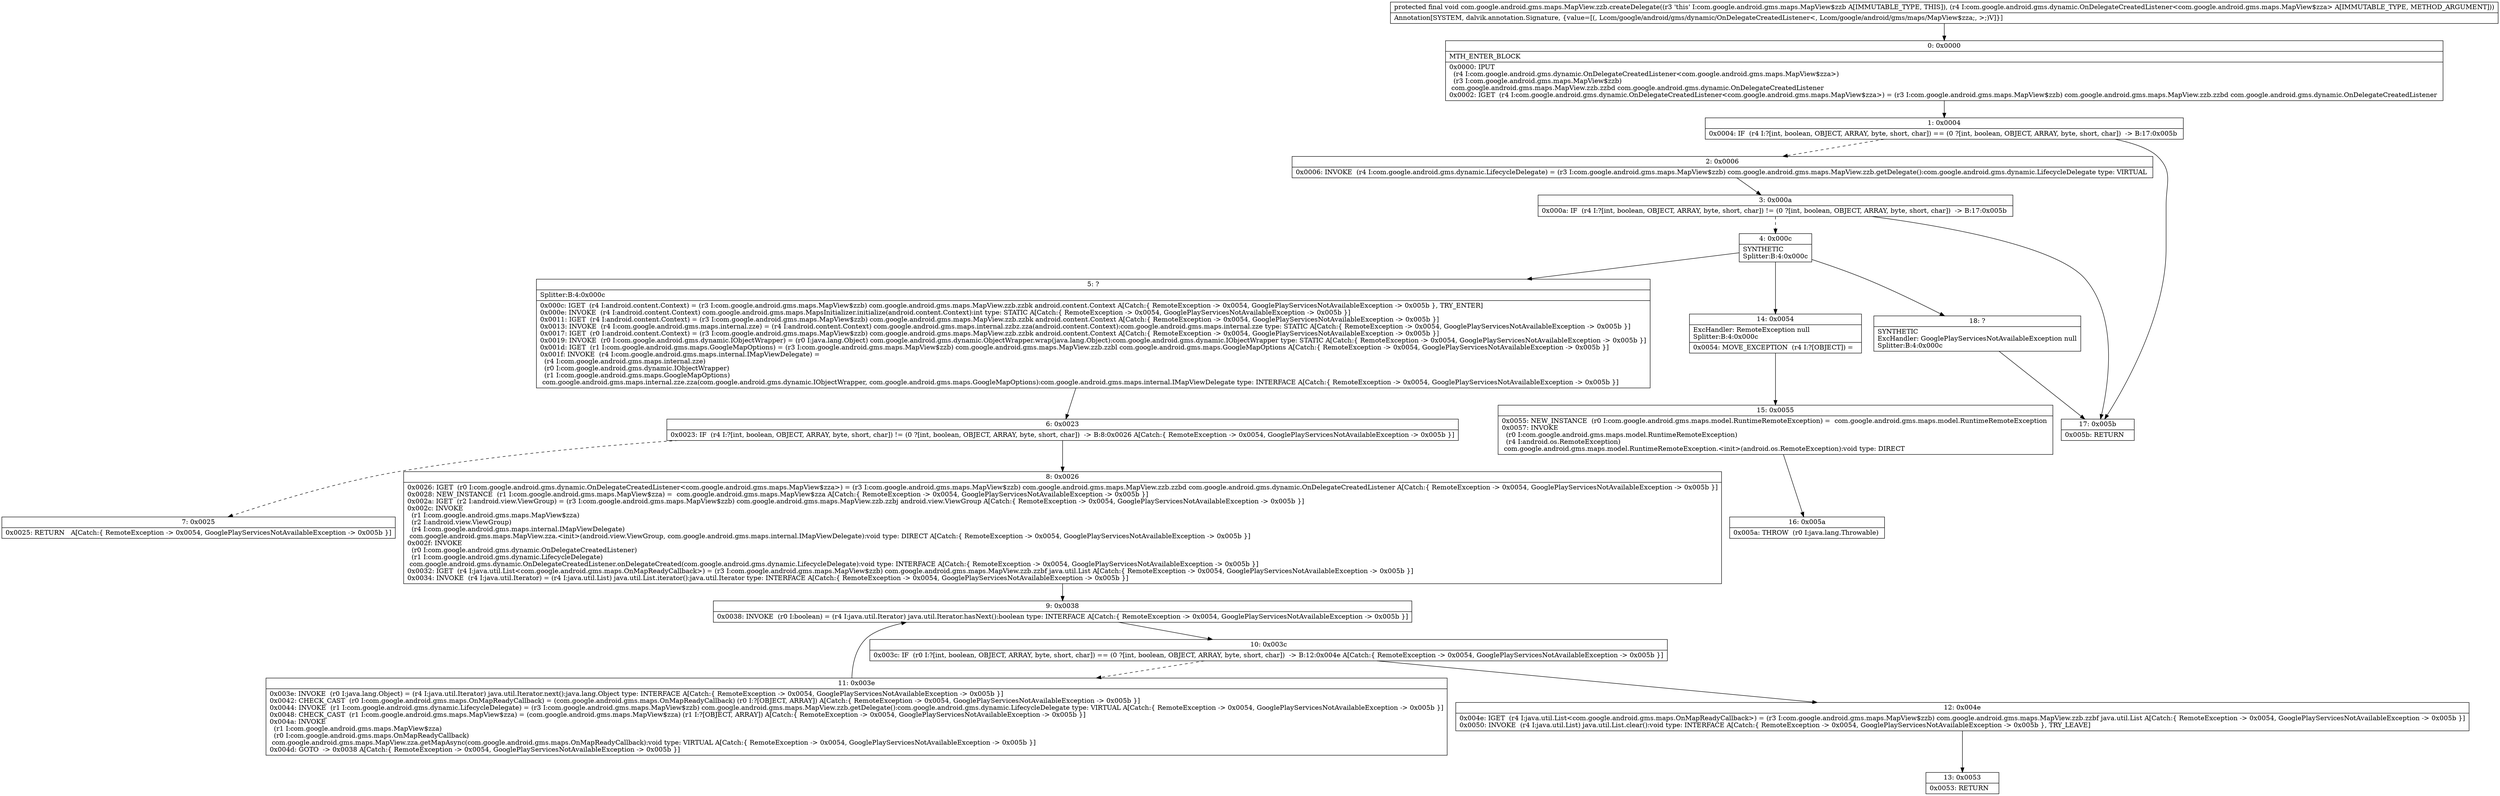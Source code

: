 digraph "CFG forcom.google.android.gms.maps.MapView.zzb.createDelegate(Lcom\/google\/android\/gms\/dynamic\/OnDelegateCreatedListener;)V" {
Node_0 [shape=record,label="{0\:\ 0x0000|MTH_ENTER_BLOCK\l|0x0000: IPUT  \l  (r4 I:com.google.android.gms.dynamic.OnDelegateCreatedListener\<com.google.android.gms.maps.MapView$zza\>)\l  (r3 I:com.google.android.gms.maps.MapView$zzb)\l com.google.android.gms.maps.MapView.zzb.zzbd com.google.android.gms.dynamic.OnDelegateCreatedListener \l0x0002: IGET  (r4 I:com.google.android.gms.dynamic.OnDelegateCreatedListener\<com.google.android.gms.maps.MapView$zza\>) = (r3 I:com.google.android.gms.maps.MapView$zzb) com.google.android.gms.maps.MapView.zzb.zzbd com.google.android.gms.dynamic.OnDelegateCreatedListener \l}"];
Node_1 [shape=record,label="{1\:\ 0x0004|0x0004: IF  (r4 I:?[int, boolean, OBJECT, ARRAY, byte, short, char]) == (0 ?[int, boolean, OBJECT, ARRAY, byte, short, char])  \-\> B:17:0x005b \l}"];
Node_2 [shape=record,label="{2\:\ 0x0006|0x0006: INVOKE  (r4 I:com.google.android.gms.dynamic.LifecycleDelegate) = (r3 I:com.google.android.gms.maps.MapView$zzb) com.google.android.gms.maps.MapView.zzb.getDelegate():com.google.android.gms.dynamic.LifecycleDelegate type: VIRTUAL \l}"];
Node_3 [shape=record,label="{3\:\ 0x000a|0x000a: IF  (r4 I:?[int, boolean, OBJECT, ARRAY, byte, short, char]) != (0 ?[int, boolean, OBJECT, ARRAY, byte, short, char])  \-\> B:17:0x005b \l}"];
Node_4 [shape=record,label="{4\:\ 0x000c|SYNTHETIC\lSplitter:B:4:0x000c\l}"];
Node_5 [shape=record,label="{5\:\ ?|Splitter:B:4:0x000c\l|0x000c: IGET  (r4 I:android.content.Context) = (r3 I:com.google.android.gms.maps.MapView$zzb) com.google.android.gms.maps.MapView.zzb.zzbk android.content.Context A[Catch:\{ RemoteException \-\> 0x0054, GooglePlayServicesNotAvailableException \-\> 0x005b \}, TRY_ENTER]\l0x000e: INVOKE  (r4 I:android.content.Context) com.google.android.gms.maps.MapsInitializer.initialize(android.content.Context):int type: STATIC A[Catch:\{ RemoteException \-\> 0x0054, GooglePlayServicesNotAvailableException \-\> 0x005b \}]\l0x0011: IGET  (r4 I:android.content.Context) = (r3 I:com.google.android.gms.maps.MapView$zzb) com.google.android.gms.maps.MapView.zzb.zzbk android.content.Context A[Catch:\{ RemoteException \-\> 0x0054, GooglePlayServicesNotAvailableException \-\> 0x005b \}]\l0x0013: INVOKE  (r4 I:com.google.android.gms.maps.internal.zze) = (r4 I:android.content.Context) com.google.android.gms.maps.internal.zzbz.zza(android.content.Context):com.google.android.gms.maps.internal.zze type: STATIC A[Catch:\{ RemoteException \-\> 0x0054, GooglePlayServicesNotAvailableException \-\> 0x005b \}]\l0x0017: IGET  (r0 I:android.content.Context) = (r3 I:com.google.android.gms.maps.MapView$zzb) com.google.android.gms.maps.MapView.zzb.zzbk android.content.Context A[Catch:\{ RemoteException \-\> 0x0054, GooglePlayServicesNotAvailableException \-\> 0x005b \}]\l0x0019: INVOKE  (r0 I:com.google.android.gms.dynamic.IObjectWrapper) = (r0 I:java.lang.Object) com.google.android.gms.dynamic.ObjectWrapper.wrap(java.lang.Object):com.google.android.gms.dynamic.IObjectWrapper type: STATIC A[Catch:\{ RemoteException \-\> 0x0054, GooglePlayServicesNotAvailableException \-\> 0x005b \}]\l0x001d: IGET  (r1 I:com.google.android.gms.maps.GoogleMapOptions) = (r3 I:com.google.android.gms.maps.MapView$zzb) com.google.android.gms.maps.MapView.zzb.zzbl com.google.android.gms.maps.GoogleMapOptions A[Catch:\{ RemoteException \-\> 0x0054, GooglePlayServicesNotAvailableException \-\> 0x005b \}]\l0x001f: INVOKE  (r4 I:com.google.android.gms.maps.internal.IMapViewDelegate) = \l  (r4 I:com.google.android.gms.maps.internal.zze)\l  (r0 I:com.google.android.gms.dynamic.IObjectWrapper)\l  (r1 I:com.google.android.gms.maps.GoogleMapOptions)\l com.google.android.gms.maps.internal.zze.zza(com.google.android.gms.dynamic.IObjectWrapper, com.google.android.gms.maps.GoogleMapOptions):com.google.android.gms.maps.internal.IMapViewDelegate type: INTERFACE A[Catch:\{ RemoteException \-\> 0x0054, GooglePlayServicesNotAvailableException \-\> 0x005b \}]\l}"];
Node_6 [shape=record,label="{6\:\ 0x0023|0x0023: IF  (r4 I:?[int, boolean, OBJECT, ARRAY, byte, short, char]) != (0 ?[int, boolean, OBJECT, ARRAY, byte, short, char])  \-\> B:8:0x0026 A[Catch:\{ RemoteException \-\> 0x0054, GooglePlayServicesNotAvailableException \-\> 0x005b \}]\l}"];
Node_7 [shape=record,label="{7\:\ 0x0025|0x0025: RETURN   A[Catch:\{ RemoteException \-\> 0x0054, GooglePlayServicesNotAvailableException \-\> 0x005b \}]\l}"];
Node_8 [shape=record,label="{8\:\ 0x0026|0x0026: IGET  (r0 I:com.google.android.gms.dynamic.OnDelegateCreatedListener\<com.google.android.gms.maps.MapView$zza\>) = (r3 I:com.google.android.gms.maps.MapView$zzb) com.google.android.gms.maps.MapView.zzb.zzbd com.google.android.gms.dynamic.OnDelegateCreatedListener A[Catch:\{ RemoteException \-\> 0x0054, GooglePlayServicesNotAvailableException \-\> 0x005b \}]\l0x0028: NEW_INSTANCE  (r1 I:com.google.android.gms.maps.MapView$zza) =  com.google.android.gms.maps.MapView$zza A[Catch:\{ RemoteException \-\> 0x0054, GooglePlayServicesNotAvailableException \-\> 0x005b \}]\l0x002a: IGET  (r2 I:android.view.ViewGroup) = (r3 I:com.google.android.gms.maps.MapView$zzb) com.google.android.gms.maps.MapView.zzb.zzbj android.view.ViewGroup A[Catch:\{ RemoteException \-\> 0x0054, GooglePlayServicesNotAvailableException \-\> 0x005b \}]\l0x002c: INVOKE  \l  (r1 I:com.google.android.gms.maps.MapView$zza)\l  (r2 I:android.view.ViewGroup)\l  (r4 I:com.google.android.gms.maps.internal.IMapViewDelegate)\l com.google.android.gms.maps.MapView.zza.\<init\>(android.view.ViewGroup, com.google.android.gms.maps.internal.IMapViewDelegate):void type: DIRECT A[Catch:\{ RemoteException \-\> 0x0054, GooglePlayServicesNotAvailableException \-\> 0x005b \}]\l0x002f: INVOKE  \l  (r0 I:com.google.android.gms.dynamic.OnDelegateCreatedListener)\l  (r1 I:com.google.android.gms.dynamic.LifecycleDelegate)\l com.google.android.gms.dynamic.OnDelegateCreatedListener.onDelegateCreated(com.google.android.gms.dynamic.LifecycleDelegate):void type: INTERFACE A[Catch:\{ RemoteException \-\> 0x0054, GooglePlayServicesNotAvailableException \-\> 0x005b \}]\l0x0032: IGET  (r4 I:java.util.List\<com.google.android.gms.maps.OnMapReadyCallback\>) = (r3 I:com.google.android.gms.maps.MapView$zzb) com.google.android.gms.maps.MapView.zzb.zzbf java.util.List A[Catch:\{ RemoteException \-\> 0x0054, GooglePlayServicesNotAvailableException \-\> 0x005b \}]\l0x0034: INVOKE  (r4 I:java.util.Iterator) = (r4 I:java.util.List) java.util.List.iterator():java.util.Iterator type: INTERFACE A[Catch:\{ RemoteException \-\> 0x0054, GooglePlayServicesNotAvailableException \-\> 0x005b \}]\l}"];
Node_9 [shape=record,label="{9\:\ 0x0038|0x0038: INVOKE  (r0 I:boolean) = (r4 I:java.util.Iterator) java.util.Iterator.hasNext():boolean type: INTERFACE A[Catch:\{ RemoteException \-\> 0x0054, GooglePlayServicesNotAvailableException \-\> 0x005b \}]\l}"];
Node_10 [shape=record,label="{10\:\ 0x003c|0x003c: IF  (r0 I:?[int, boolean, OBJECT, ARRAY, byte, short, char]) == (0 ?[int, boolean, OBJECT, ARRAY, byte, short, char])  \-\> B:12:0x004e A[Catch:\{ RemoteException \-\> 0x0054, GooglePlayServicesNotAvailableException \-\> 0x005b \}]\l}"];
Node_11 [shape=record,label="{11\:\ 0x003e|0x003e: INVOKE  (r0 I:java.lang.Object) = (r4 I:java.util.Iterator) java.util.Iterator.next():java.lang.Object type: INTERFACE A[Catch:\{ RemoteException \-\> 0x0054, GooglePlayServicesNotAvailableException \-\> 0x005b \}]\l0x0042: CHECK_CAST  (r0 I:com.google.android.gms.maps.OnMapReadyCallback) = (com.google.android.gms.maps.OnMapReadyCallback) (r0 I:?[OBJECT, ARRAY]) A[Catch:\{ RemoteException \-\> 0x0054, GooglePlayServicesNotAvailableException \-\> 0x005b \}]\l0x0044: INVOKE  (r1 I:com.google.android.gms.dynamic.LifecycleDelegate) = (r3 I:com.google.android.gms.maps.MapView$zzb) com.google.android.gms.maps.MapView.zzb.getDelegate():com.google.android.gms.dynamic.LifecycleDelegate type: VIRTUAL A[Catch:\{ RemoteException \-\> 0x0054, GooglePlayServicesNotAvailableException \-\> 0x005b \}]\l0x0048: CHECK_CAST  (r1 I:com.google.android.gms.maps.MapView$zza) = (com.google.android.gms.maps.MapView$zza) (r1 I:?[OBJECT, ARRAY]) A[Catch:\{ RemoteException \-\> 0x0054, GooglePlayServicesNotAvailableException \-\> 0x005b \}]\l0x004a: INVOKE  \l  (r1 I:com.google.android.gms.maps.MapView$zza)\l  (r0 I:com.google.android.gms.maps.OnMapReadyCallback)\l com.google.android.gms.maps.MapView.zza.getMapAsync(com.google.android.gms.maps.OnMapReadyCallback):void type: VIRTUAL A[Catch:\{ RemoteException \-\> 0x0054, GooglePlayServicesNotAvailableException \-\> 0x005b \}]\l0x004d: GOTO  \-\> 0x0038 A[Catch:\{ RemoteException \-\> 0x0054, GooglePlayServicesNotAvailableException \-\> 0x005b \}]\l}"];
Node_12 [shape=record,label="{12\:\ 0x004e|0x004e: IGET  (r4 I:java.util.List\<com.google.android.gms.maps.OnMapReadyCallback\>) = (r3 I:com.google.android.gms.maps.MapView$zzb) com.google.android.gms.maps.MapView.zzb.zzbf java.util.List A[Catch:\{ RemoteException \-\> 0x0054, GooglePlayServicesNotAvailableException \-\> 0x005b \}]\l0x0050: INVOKE  (r4 I:java.util.List) java.util.List.clear():void type: INTERFACE A[Catch:\{ RemoteException \-\> 0x0054, GooglePlayServicesNotAvailableException \-\> 0x005b \}, TRY_LEAVE]\l}"];
Node_13 [shape=record,label="{13\:\ 0x0053|0x0053: RETURN   \l}"];
Node_14 [shape=record,label="{14\:\ 0x0054|ExcHandler: RemoteException null\lSplitter:B:4:0x000c\l|0x0054: MOVE_EXCEPTION  (r4 I:?[OBJECT]) =  \l}"];
Node_15 [shape=record,label="{15\:\ 0x0055|0x0055: NEW_INSTANCE  (r0 I:com.google.android.gms.maps.model.RuntimeRemoteException) =  com.google.android.gms.maps.model.RuntimeRemoteException \l0x0057: INVOKE  \l  (r0 I:com.google.android.gms.maps.model.RuntimeRemoteException)\l  (r4 I:android.os.RemoteException)\l com.google.android.gms.maps.model.RuntimeRemoteException.\<init\>(android.os.RemoteException):void type: DIRECT \l}"];
Node_16 [shape=record,label="{16\:\ 0x005a|0x005a: THROW  (r0 I:java.lang.Throwable) \l}"];
Node_17 [shape=record,label="{17\:\ 0x005b|0x005b: RETURN   \l}"];
Node_18 [shape=record,label="{18\:\ ?|SYNTHETIC\lExcHandler: GooglePlayServicesNotAvailableException null\lSplitter:B:4:0x000c\l}"];
MethodNode[shape=record,label="{protected final void com.google.android.gms.maps.MapView.zzb.createDelegate((r3 'this' I:com.google.android.gms.maps.MapView$zzb A[IMMUTABLE_TYPE, THIS]), (r4 I:com.google.android.gms.dynamic.OnDelegateCreatedListener\<com.google.android.gms.maps.MapView$zza\> A[IMMUTABLE_TYPE, METHOD_ARGUMENT]))  | Annotation[SYSTEM, dalvik.annotation.Signature, \{value=[(, Lcom\/google\/android\/gms\/dynamic\/OnDelegateCreatedListener\<, Lcom\/google\/android\/gms\/maps\/MapView$zza;, \>;)V]\}]\l}"];
MethodNode -> Node_0;
Node_0 -> Node_1;
Node_1 -> Node_2[style=dashed];
Node_1 -> Node_17;
Node_2 -> Node_3;
Node_3 -> Node_4[style=dashed];
Node_3 -> Node_17;
Node_4 -> Node_5;
Node_4 -> Node_14;
Node_4 -> Node_18;
Node_5 -> Node_6;
Node_6 -> Node_7[style=dashed];
Node_6 -> Node_8;
Node_8 -> Node_9;
Node_9 -> Node_10;
Node_10 -> Node_11[style=dashed];
Node_10 -> Node_12;
Node_11 -> Node_9;
Node_12 -> Node_13;
Node_14 -> Node_15;
Node_15 -> Node_16;
Node_18 -> Node_17;
}


